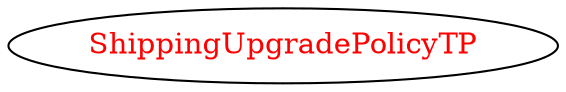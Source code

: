 digraph dependencyGraph {
 concentrate=true;
 ranksep="2.0";
 rankdir="LR"; 
 splines="ortho";
"ShippingUpgradePolicyTP" [fontcolor="red"];
}